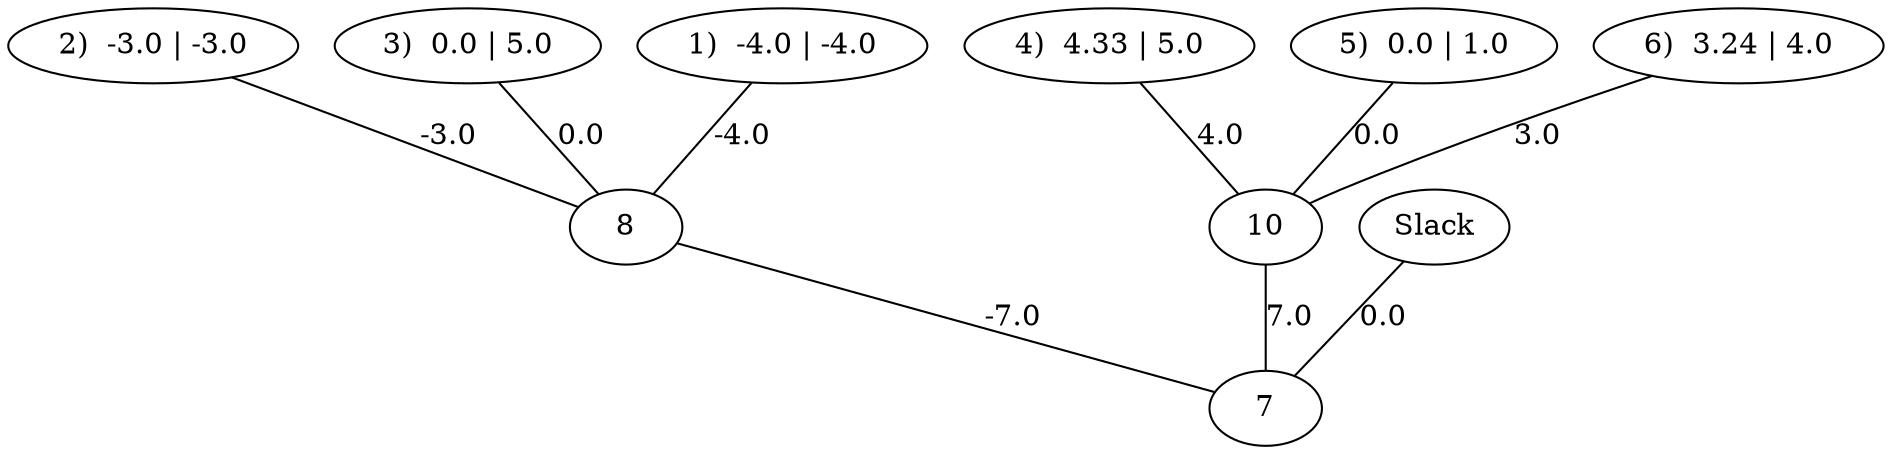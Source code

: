 strict graph G {
  7 [ label="7" ];
  8 [ label="8" ];
  2 [ label="2)  -3.0 | -3.0" ];
  3 [ label="3)  0.0 | 5.0" ];
  1 [ label="1)  -4.0 | -4.0" ];
  10 [ label="10" ];
  4 [ label="4)  4.33 | 5.0" ];
  5 [ label="5)  0.0 | 1.0" ];
  6 [ label="6)  3.24 | 4.0" ];
  0 [ label="Slack" ];
  8 -- 7 [ label="-7.0" ];
  2 -- 8 [ label="-3.0" ];
  3 -- 8 [ label="0.0" ];
  1 -- 8 [ label="-4.0" ];
  10 -- 7 [ label="7.0" ];
  4 -- 10 [ label="4.0" ];
  5 -- 10 [ label="0.0" ];
  6 -- 10 [ label="3.0" ];
  0 -- 7 [ label="0.0" ];
}
